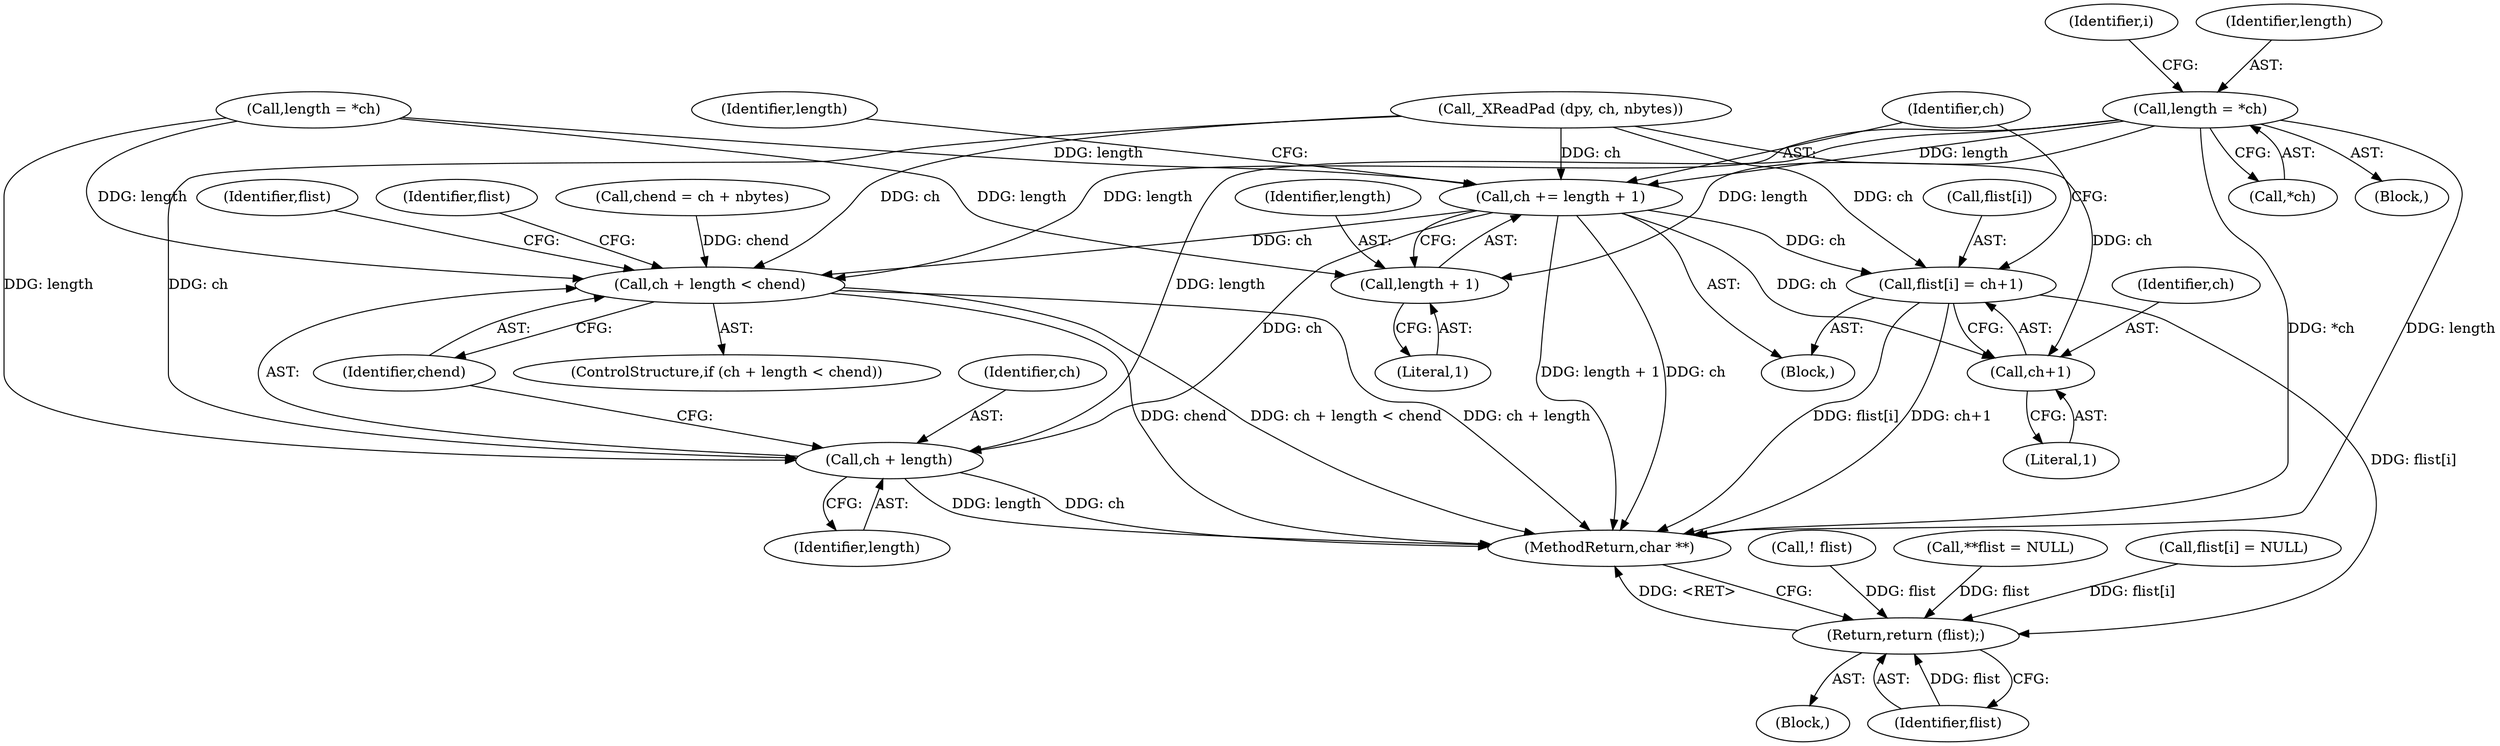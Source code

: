 digraph "0_libx11_b469da1430cdcee06e31c6251b83aede072a1ff0_0@pointer" {
"1000216" [label="(Call,length = *ch)"];
"1000233" [label="(Call,ch + length < chend)"];
"1000234" [label="(Call,ch + length)"];
"1000246" [label="(Call,ch += length + 1)"];
"1000239" [label="(Call,flist[i] = ch+1)"];
"1000274" [label="(Return,return (flist);)"];
"1000243" [label="(Call,ch+1)"];
"1000248" [label="(Call,length + 1)"];
"1000250" [label="(Literal,1)"];
"1000243" [label="(Call,ch+1)"];
"1000247" [label="(Identifier,ch)"];
"1000246" [label="(Call,ch += length + 1)"];
"1000186" [label="(Call,! flist)"];
"1000232" [label="(ControlStructure,if (ch + length < chend))"];
"1000252" [label="(Identifier,length)"];
"1000222" [label="(Identifier,i)"];
"1000249" [label="(Identifier,length)"];
"1000248" [label="(Call,length + 1)"];
"1000109" [label="(Block,)"];
"1000251" [label="(Call,length = *ch)"];
"1000216" [label="(Call,length = *ch)"];
"1000264" [label="(Identifier,flist)"];
"1000211" [label="(Call,chend = ch + nbytes)"];
"1000245" [label="(Literal,1)"];
"1000237" [label="(Identifier,chend)"];
"1000217" [label="(Identifier,length)"];
"1000240" [label="(Call,flist[i])"];
"1000207" [label="(Call,_XReadPad (dpy, ch, nbytes))"];
"1000235" [label="(Identifier,ch)"];
"1000275" [label="(Identifier,flist)"];
"1000233" [label="(Call,ch + length < chend)"];
"1000241" [label="(Identifier,flist)"];
"1000116" [label="(Call,**flist = NULL)"];
"1000244" [label="(Identifier,ch)"];
"1000238" [label="(Block,)"];
"1000274" [label="(Return,return (flist);)"];
"1000276" [label="(MethodReturn,char **)"];
"1000218" [label="(Call,*ch)"];
"1000234" [label="(Call,ch + length)"];
"1000150" [label="(Block,)"];
"1000262" [label="(Call,flist[i] = NULL)"];
"1000236" [label="(Identifier,length)"];
"1000239" [label="(Call,flist[i] = ch+1)"];
"1000216" -> "1000150"  [label="AST: "];
"1000216" -> "1000218"  [label="CFG: "];
"1000217" -> "1000216"  [label="AST: "];
"1000218" -> "1000216"  [label="AST: "];
"1000222" -> "1000216"  [label="CFG: "];
"1000216" -> "1000276"  [label="DDG: length"];
"1000216" -> "1000276"  [label="DDG: *ch"];
"1000216" -> "1000233"  [label="DDG: length"];
"1000216" -> "1000234"  [label="DDG: length"];
"1000216" -> "1000246"  [label="DDG: length"];
"1000216" -> "1000248"  [label="DDG: length"];
"1000233" -> "1000232"  [label="AST: "];
"1000233" -> "1000237"  [label="CFG: "];
"1000234" -> "1000233"  [label="AST: "];
"1000237" -> "1000233"  [label="AST: "];
"1000241" -> "1000233"  [label="CFG: "];
"1000264" -> "1000233"  [label="CFG: "];
"1000233" -> "1000276"  [label="DDG: chend"];
"1000233" -> "1000276"  [label="DDG: ch + length < chend"];
"1000233" -> "1000276"  [label="DDG: ch + length"];
"1000246" -> "1000233"  [label="DDG: ch"];
"1000207" -> "1000233"  [label="DDG: ch"];
"1000251" -> "1000233"  [label="DDG: length"];
"1000211" -> "1000233"  [label="DDG: chend"];
"1000234" -> "1000236"  [label="CFG: "];
"1000235" -> "1000234"  [label="AST: "];
"1000236" -> "1000234"  [label="AST: "];
"1000237" -> "1000234"  [label="CFG: "];
"1000234" -> "1000276"  [label="DDG: length"];
"1000234" -> "1000276"  [label="DDG: ch"];
"1000246" -> "1000234"  [label="DDG: ch"];
"1000207" -> "1000234"  [label="DDG: ch"];
"1000251" -> "1000234"  [label="DDG: length"];
"1000246" -> "1000238"  [label="AST: "];
"1000246" -> "1000248"  [label="CFG: "];
"1000247" -> "1000246"  [label="AST: "];
"1000248" -> "1000246"  [label="AST: "];
"1000252" -> "1000246"  [label="CFG: "];
"1000246" -> "1000276"  [label="DDG: length + 1"];
"1000246" -> "1000276"  [label="DDG: ch"];
"1000246" -> "1000239"  [label="DDG: ch"];
"1000246" -> "1000243"  [label="DDG: ch"];
"1000251" -> "1000246"  [label="DDG: length"];
"1000207" -> "1000246"  [label="DDG: ch"];
"1000239" -> "1000238"  [label="AST: "];
"1000239" -> "1000243"  [label="CFG: "];
"1000240" -> "1000239"  [label="AST: "];
"1000243" -> "1000239"  [label="AST: "];
"1000247" -> "1000239"  [label="CFG: "];
"1000239" -> "1000276"  [label="DDG: flist[i]"];
"1000239" -> "1000276"  [label="DDG: ch+1"];
"1000207" -> "1000239"  [label="DDG: ch"];
"1000239" -> "1000274"  [label="DDG: flist[i]"];
"1000274" -> "1000109"  [label="AST: "];
"1000274" -> "1000275"  [label="CFG: "];
"1000275" -> "1000274"  [label="AST: "];
"1000276" -> "1000274"  [label="CFG: "];
"1000274" -> "1000276"  [label="DDG: <RET>"];
"1000275" -> "1000274"  [label="DDG: flist"];
"1000116" -> "1000274"  [label="DDG: flist"];
"1000186" -> "1000274"  [label="DDG: flist"];
"1000262" -> "1000274"  [label="DDG: flist[i]"];
"1000243" -> "1000245"  [label="CFG: "];
"1000244" -> "1000243"  [label="AST: "];
"1000245" -> "1000243"  [label="AST: "];
"1000207" -> "1000243"  [label="DDG: ch"];
"1000248" -> "1000250"  [label="CFG: "];
"1000249" -> "1000248"  [label="AST: "];
"1000250" -> "1000248"  [label="AST: "];
"1000251" -> "1000248"  [label="DDG: length"];
}
